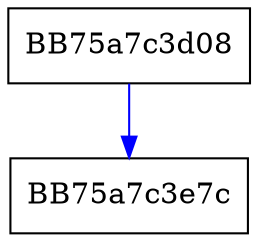 digraph PersistHipsDetections {
  node [shape="box"];
  graph [splines=ortho];
  BB75a7c3d08 -> BB75a7c3e7c [color="blue"];
}